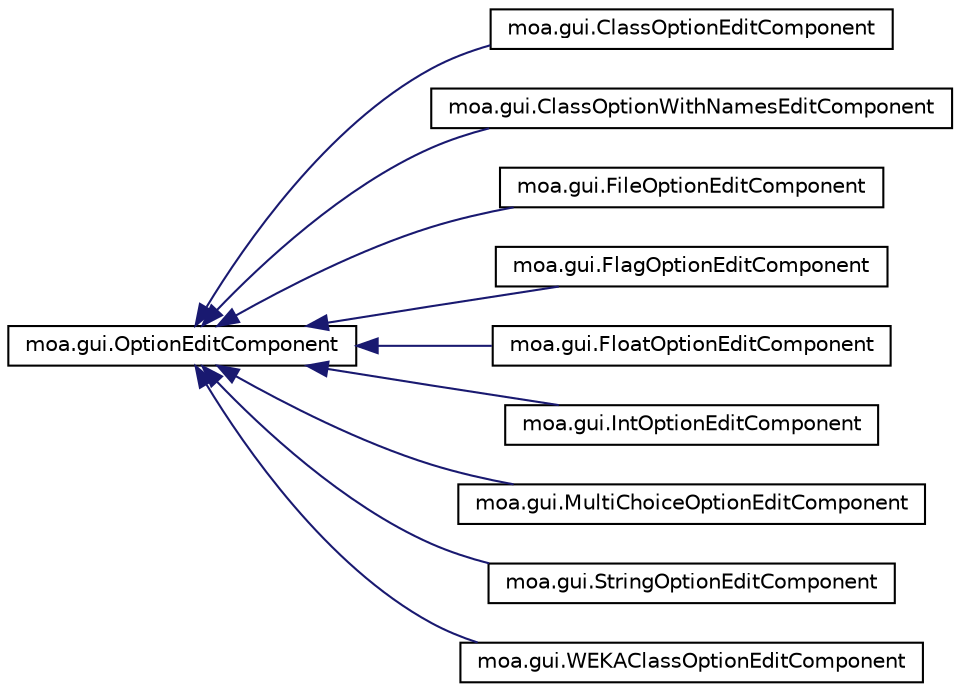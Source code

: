 digraph G
{
  edge [fontname="Helvetica",fontsize="10",labelfontname="Helvetica",labelfontsize="10"];
  node [fontname="Helvetica",fontsize="10",shape=record];
  rankdir=LR;
  Node1 [label="moa.gui.OptionEditComponent",height=0.2,width=0.4,color="black", fillcolor="white", style="filled",URL="$interfacemoa_1_1gui_1_1OptionEditComponent.html",tooltip="Interface representing a component to edit an option."];
  Node1 -> Node2 [dir=back,color="midnightblue",fontsize="10",style="solid",fontname="Helvetica"];
  Node2 [label="moa.gui.ClassOptionEditComponent",height=0.2,width=0.4,color="black", fillcolor="white", style="filled",URL="$classmoa_1_1gui_1_1ClassOptionEditComponent.html",tooltip="An OptionEditComponent that lets the user edit a class option."];
  Node1 -> Node3 [dir=back,color="midnightblue",fontsize="10",style="solid",fontname="Helvetica"];
  Node3 [label="moa.gui.ClassOptionWithNamesEditComponent",height=0.2,width=0.4,color="black", fillcolor="white", style="filled",URL="$classmoa_1_1gui_1_1ClassOptionWithNamesEditComponent.html"];
  Node1 -> Node4 [dir=back,color="midnightblue",fontsize="10",style="solid",fontname="Helvetica"];
  Node4 [label="moa.gui.FileOptionEditComponent",height=0.2,width=0.4,color="black", fillcolor="white", style="filled",URL="$classmoa_1_1gui_1_1FileOptionEditComponent.html",tooltip="An OptionEditComponent that lets the user edit a file option."];
  Node1 -> Node5 [dir=back,color="midnightblue",fontsize="10",style="solid",fontname="Helvetica"];
  Node5 [label="moa.gui.FlagOptionEditComponent",height=0.2,width=0.4,color="black", fillcolor="white", style="filled",URL="$classmoa_1_1gui_1_1FlagOptionEditComponent.html",tooltip="An OptionEditComponent that lets the user edit a flag option."];
  Node1 -> Node6 [dir=back,color="midnightblue",fontsize="10",style="solid",fontname="Helvetica"];
  Node6 [label="moa.gui.FloatOptionEditComponent",height=0.2,width=0.4,color="black", fillcolor="white", style="filled",URL="$classmoa_1_1gui_1_1FloatOptionEditComponent.html",tooltip="An OptionEditComponent that lets the user edit a float option."];
  Node1 -> Node7 [dir=back,color="midnightblue",fontsize="10",style="solid",fontname="Helvetica"];
  Node7 [label="moa.gui.IntOptionEditComponent",height=0.2,width=0.4,color="black", fillcolor="white", style="filled",URL="$classmoa_1_1gui_1_1IntOptionEditComponent.html",tooltip="An OptionEditComponent that lets the user edit an integer option."];
  Node1 -> Node8 [dir=back,color="midnightblue",fontsize="10",style="solid",fontname="Helvetica"];
  Node8 [label="moa.gui.MultiChoiceOptionEditComponent",height=0.2,width=0.4,color="black", fillcolor="white", style="filled",URL="$classmoa_1_1gui_1_1MultiChoiceOptionEditComponent.html",tooltip="An OptionEditComponent that lets the user edit a multi choice option."];
  Node1 -> Node9 [dir=back,color="midnightblue",fontsize="10",style="solid",fontname="Helvetica"];
  Node9 [label="moa.gui.StringOptionEditComponent",height=0.2,width=0.4,color="black", fillcolor="white", style="filled",URL="$classmoa_1_1gui_1_1StringOptionEditComponent.html",tooltip="An OptionEditComponent that lets the user edit a string option."];
  Node1 -> Node10 [dir=back,color="midnightblue",fontsize="10",style="solid",fontname="Helvetica"];
  Node10 [label="moa.gui.WEKAClassOptionEditComponent",height=0.2,width=0.4,color="black", fillcolor="white", style="filled",URL="$classmoa_1_1gui_1_1WEKAClassOptionEditComponent.html",tooltip="An OptionEditComponent that lets the user edit a WEKA class option."];
}
